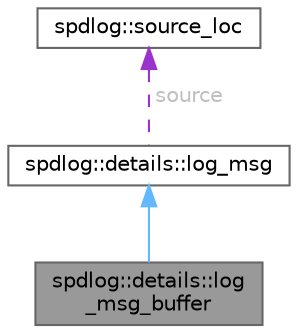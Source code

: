 digraph "spdlog::details::log_msg_buffer"
{
 // LATEX_PDF_SIZE
  bgcolor="transparent";
  edge [fontname=Helvetica,fontsize=10,labelfontname=Helvetica,labelfontsize=10];
  node [fontname=Helvetica,fontsize=10,shape=box,height=0.2,width=0.4];
  Node1 [id="Node000001",label="spdlog::details::log\l_msg_buffer",height=0.2,width=0.4,color="gray40", fillcolor="grey60", style="filled", fontcolor="black",tooltip=" "];
  Node2 -> Node1 [id="edge1_Node000001_Node000002",dir="back",color="steelblue1",style="solid",tooltip=" "];
  Node2 [id="Node000002",label="spdlog::details::log_msg",height=0.2,width=0.4,color="gray40", fillcolor="white", style="filled",URL="$structspdlog_1_1details_1_1log__msg.html",tooltip=" "];
  Node3 -> Node2 [id="edge2_Node000002_Node000003",dir="back",color="darkorchid3",style="dashed",tooltip=" ",label=" source",fontcolor="grey" ];
  Node3 [id="Node000003",label="spdlog::source_loc",height=0.2,width=0.4,color="gray40", fillcolor="white", style="filled",URL="$structspdlog_1_1source__loc.html",tooltip=" "];
}
